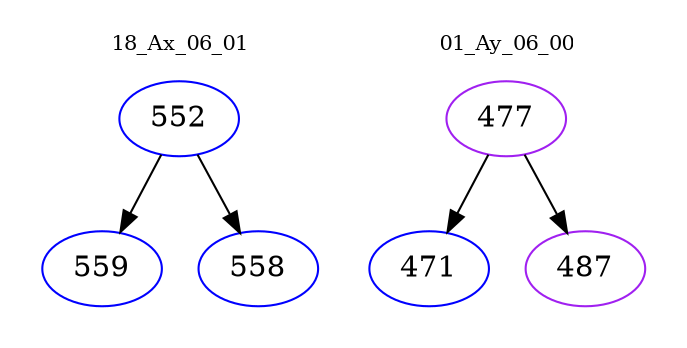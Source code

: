 digraph{
subgraph cluster_0 {
color = white
label = "18_Ax_06_01";
fontsize=10;
T0_552 [label="552", color="blue"]
T0_552 -> T0_559 [color="black"]
T0_559 [label="559", color="blue"]
T0_552 -> T0_558 [color="black"]
T0_558 [label="558", color="blue"]
}
subgraph cluster_1 {
color = white
label = "01_Ay_06_00";
fontsize=10;
T1_477 [label="477", color="purple"]
T1_477 -> T1_471 [color="black"]
T1_471 [label="471", color="blue"]
T1_477 -> T1_487 [color="black"]
T1_487 [label="487", color="purple"]
}
}
